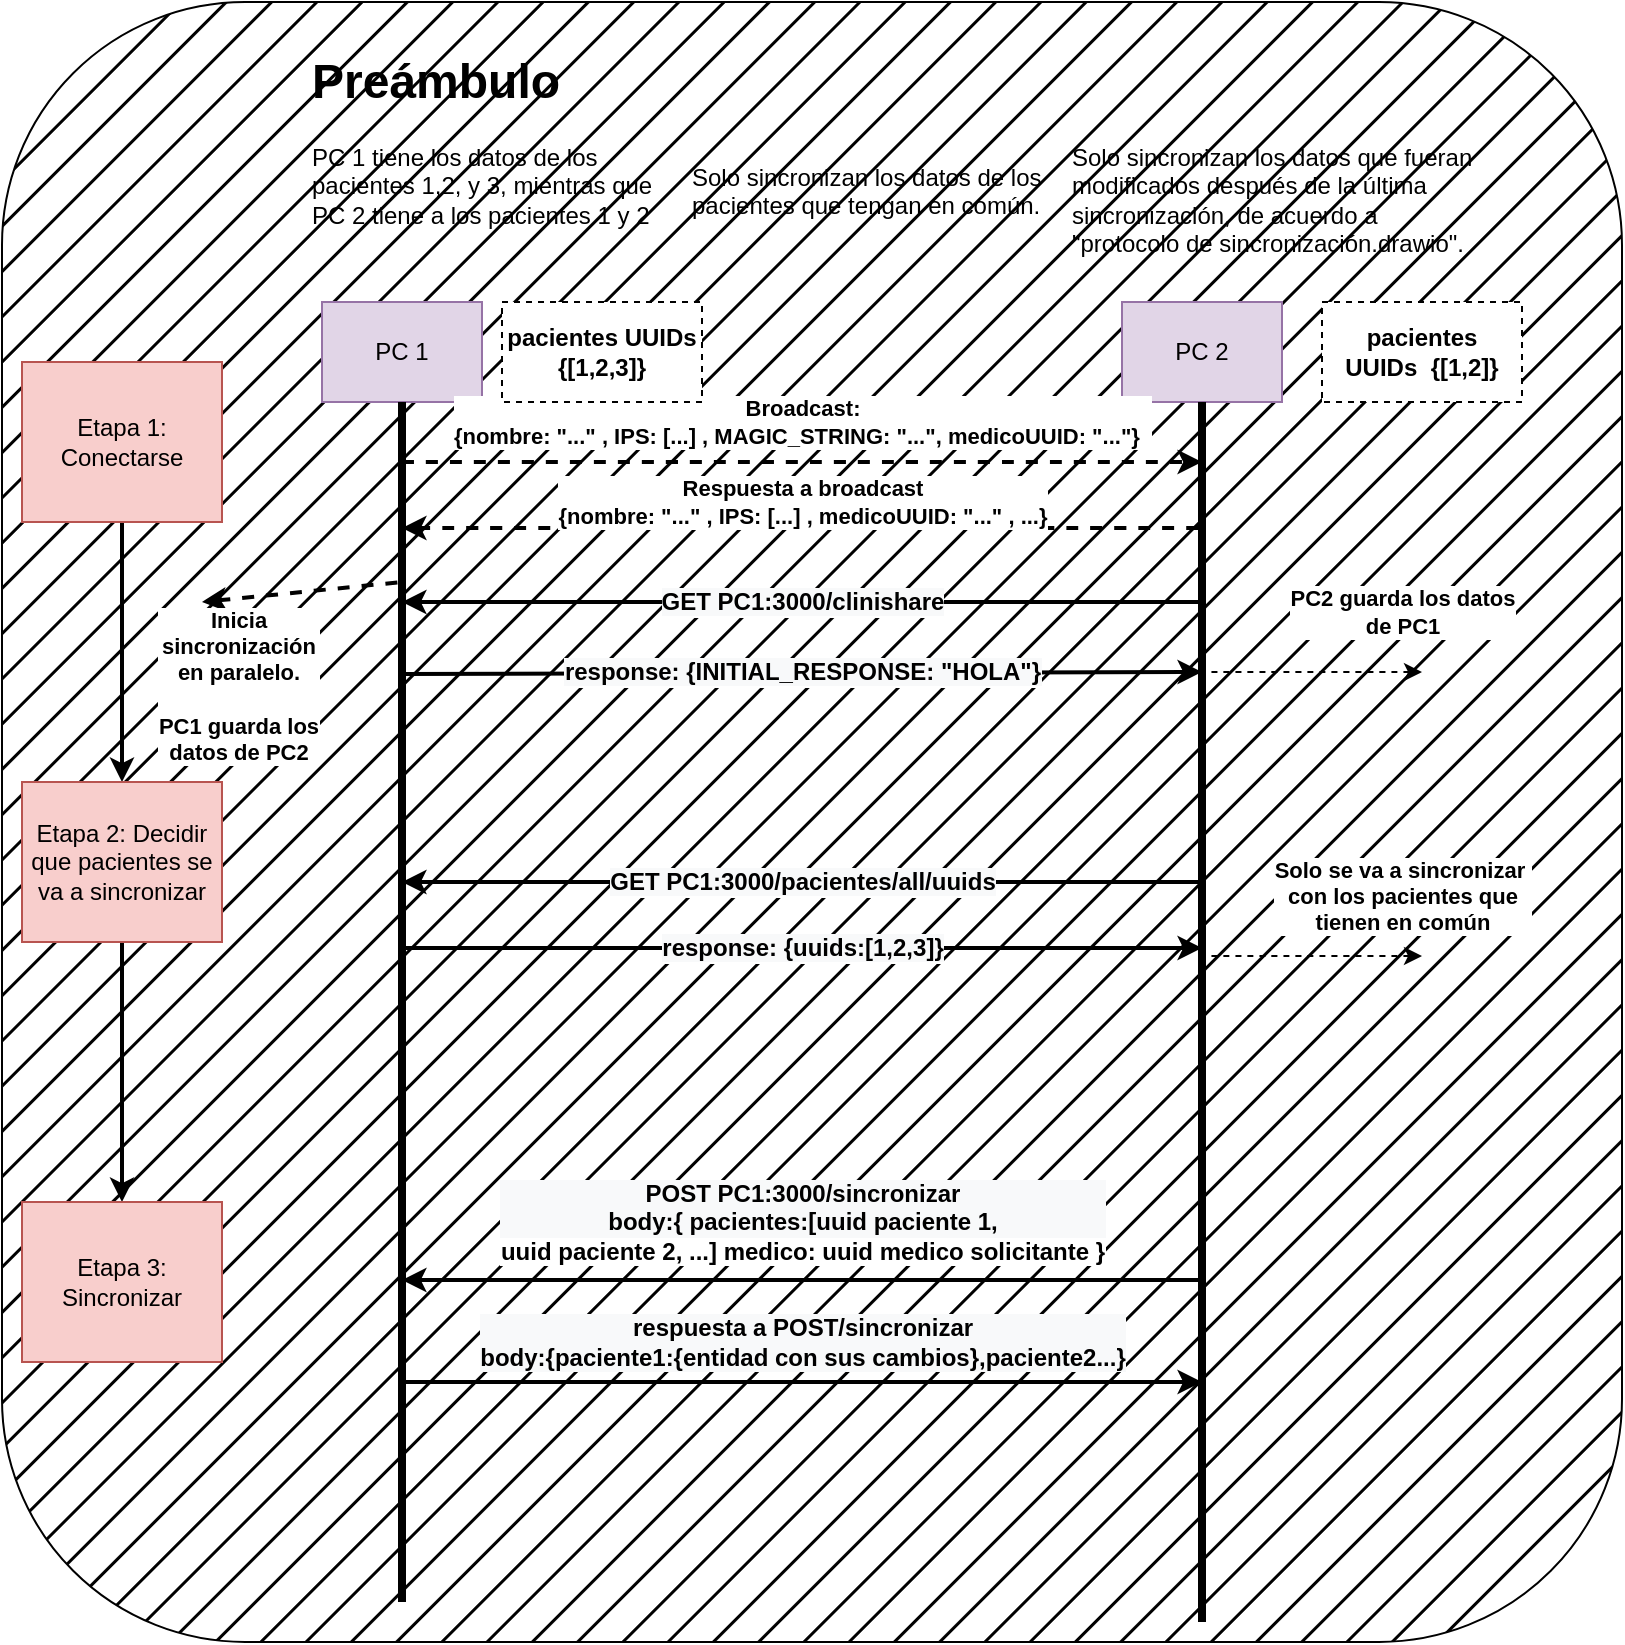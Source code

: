 <mxfile version="20.3.0" type="device"><diagram id="VLIf0nNgDkFs7TsrhZ69" name="Página-1"><mxGraphModel dx="868" dy="549" grid="1" gridSize="10" guides="1" tooltips="1" connect="1" arrows="1" fold="1" page="1" pageScale="1" pageWidth="827" pageHeight="1169" math="0" shadow="0"><root><mxCell id="0"/><mxCell id="1" parent="0"/><mxCell id="vdpGMBAQkQ9gg9myj_68-1" value="" style="rounded=1;whiteSpace=wrap;html=1;fillStyle=hatch;fillColor=#000000;" parent="1" vertex="1"><mxGeometry width="810" height="820" as="geometry"/></mxCell><mxCell id="yIfQxRe4gYQ1XKwhyPl6-1" value="PC 1" style="rounded=0;whiteSpace=wrap;html=1;fillColor=#e1d5e7;strokeColor=#9673a6;" parent="1" vertex="1"><mxGeometry x="160" y="150" width="80" height="50" as="geometry"/></mxCell><mxCell id="yIfQxRe4gYQ1XKwhyPl6-2" value="PC 2" style="rounded=0;whiteSpace=wrap;html=1;fillColor=#e1d5e7;strokeColor=#9673a6;" parent="1" vertex="1"><mxGeometry x="560" y="150" width="80" height="50" as="geometry"/></mxCell><mxCell id="yIfQxRe4gYQ1XKwhyPl6-5" value="&lt;b style=&quot;font-size: 12px; background-color: rgb(248, 249, 250);&quot;&gt;response: {INITIAL_RESPONSE: &quot;HOLA&quot;}&lt;/b&gt;" style="curved=1;endArrow=classic;html=1;rounded=0;strokeWidth=2;" parent="1" edge="1"><mxGeometry y="1" width="50" height="50" relative="1" as="geometry"><mxPoint x="200" y="336" as="sourcePoint"/><mxPoint x="600" y="335" as="targetPoint"/><Array as="points"><mxPoint x="310" y="336"/></Array><mxPoint as="offset"/></mxGeometry></mxCell><mxCell id="yIfQxRe4gYQ1XKwhyPl6-6" value="&lt;b style=&quot;color: rgb(0, 0, 0); font-family: Helvetica; font-size: 12px; font-style: normal; font-variant-ligatures: normal; font-variant-caps: normal; letter-spacing: normal; orphans: 2; text-align: center; text-indent: 0px; text-transform: none; widows: 2; word-spacing: 0px; -webkit-text-stroke-width: 0px; background-color: rgb(248, 249, 250); text-decoration-thickness: initial; text-decoration-style: initial; text-decoration-color: initial;&quot;&gt;GET PC1:3000/clinishare&lt;/b&gt;" style="curved=1;endArrow=classic;html=1;rounded=0;strokeWidth=2;" parent="1" edge="1"><mxGeometry width="50" height="50" relative="1" as="geometry"><mxPoint x="600" y="300" as="sourcePoint"/><mxPoint x="200" y="300" as="targetPoint"/><Array as="points"/><mxPoint as="offset"/></mxGeometry></mxCell><mxCell id="yIfQxRe4gYQ1XKwhyPl6-7" value="Broadcast: &lt;br&gt;{nombre: &quot;...&quot; , IPS: [...] , MAGIC_STRING: &quot;...&quot;, medicoUUID: &quot;...&quot;}&amp;nbsp;&amp;nbsp;" style="curved=1;endArrow=classic;html=1;rounded=0;fontStyle=1;dashed=1;strokeWidth=2;" parent="1" edge="1"><mxGeometry y="20" width="50" height="50" relative="1" as="geometry"><mxPoint x="200" y="230" as="sourcePoint"/><mxPoint x="600" y="230" as="targetPoint"/><Array as="points"/><mxPoint as="offset"/></mxGeometry></mxCell><mxCell id="otS7DoqrIe1z6ZRegbrH-11" style="edgeStyle=orthogonalEdgeStyle;rounded=0;orthogonalLoop=1;jettySize=auto;html=1;strokeWidth=2;" parent="1" source="yIfQxRe4gYQ1XKwhyPl6-14" target="yIfQxRe4gYQ1XKwhyPl6-26" edge="1"><mxGeometry relative="1" as="geometry"/></mxCell><mxCell id="yIfQxRe4gYQ1XKwhyPl6-14" value="Etapa 1: Conectarse" style="text;html=1;strokeColor=#b85450;fillColor=#f8cecc;align=center;verticalAlign=middle;whiteSpace=wrap;rounded=0;" parent="1" vertex="1"><mxGeometry x="10" y="180" width="100" height="80" as="geometry"/></mxCell><mxCell id="yIfQxRe4gYQ1XKwhyPl6-18" value="&lt;div style=&quot;color: rgb(0, 0, 0); font-family: Helvetica; font-size: 12px; font-style: normal; font-variant-ligatures: normal; font-variant-caps: normal; font-weight: 400; letter-spacing: normal; orphans: 2; text-align: center; text-indent: 0px; text-transform: none; widows: 2; word-spacing: 0px; -webkit-text-stroke-width: 0px; background-color: rgb(248, 249, 250); text-decoration-thickness: initial; text-decoration-style: initial; text-decoration-color: initial;&quot;&gt;&lt;b&gt;POST PC1:3000/sincronizar&lt;/b&gt;&lt;/div&gt;&lt;div style=&quot;color: rgb(0, 0, 0); font-family: Helvetica; font-size: 12px; font-style: normal; font-variant-ligatures: normal; font-variant-caps: normal; font-weight: 400; letter-spacing: normal; orphans: 2; text-align: center; text-indent: 0px; text-transform: none; widows: 2; word-spacing: 0px; -webkit-text-stroke-width: 0px; background-color: rgb(248, 249, 250); text-decoration-thickness: initial; text-decoration-style: initial; text-decoration-color: initial;&quot;&gt;&lt;b&gt;body:{ pacientes:[uuid paciente 1,&lt;/b&gt;&lt;/div&gt;&lt;b style=&quot;font-size: 12px;&quot;&gt;uuid paciente 2, ...&lt;/b&gt;&lt;b style=&quot;font-size: 12px;&quot;&gt;] medico: uuid medico solicitante }&lt;/b&gt;&lt;b style=&quot;font-size: 12px;&quot;&gt;&lt;br&gt;&lt;/b&gt;" style="curved=1;endArrow=classic;html=1;rounded=0;strokeWidth=2;" parent="1" edge="1"><mxGeometry y="-29" width="50" height="50" relative="1" as="geometry"><mxPoint x="600" y="639" as="sourcePoint"/><mxPoint x="200" y="639" as="targetPoint"/><Array as="points"/><mxPoint as="offset"/></mxGeometry></mxCell><mxCell id="yIfQxRe4gYQ1XKwhyPl6-19" value="&lt;b style=&quot;color: rgb(0, 0, 0); font-family: Helvetica; font-size: 12px; font-style: normal; font-variant-ligatures: normal; font-variant-caps: normal; letter-spacing: normal; orphans: 2; text-align: center; text-indent: 0px; text-transform: none; widows: 2; word-spacing: 0px; -webkit-text-stroke-width: 0px; background-color: rgb(248, 249, 250); text-decoration-thickness: initial; text-decoration-style: initial; text-decoration-color: initial;&quot;&gt;response: {uuids:[1,2,3]}&lt;/b&gt;" style="curved=1;endArrow=classic;html=1;rounded=0;strokeWidth=2;" parent="1" edge="1"><mxGeometry width="50" height="50" relative="1" as="geometry"><mxPoint x="200" y="473" as="sourcePoint"/><mxPoint x="600" y="473" as="targetPoint"/><Array as="points"><mxPoint x="310" y="473"/><mxPoint x="520" y="473"/></Array></mxGeometry></mxCell><mxCell id="yIfQxRe4gYQ1XKwhyPl6-20" value="&lt;b style=&quot;color: rgb(0, 0, 0); font-family: Helvetica; font-size: 12px; font-style: normal; font-variant-ligatures: normal; font-variant-caps: normal; letter-spacing: normal; orphans: 2; text-align: center; text-indent: 0px; text-transform: none; widows: 2; word-spacing: 0px; -webkit-text-stroke-width: 0px; background-color: rgb(248, 249, 250); text-decoration-thickness: initial; text-decoration-style: initial; text-decoration-color: initial;&quot;&gt;GET PC1:3000/pacientes/all/uuids&lt;/b&gt;" style="endArrow=classic;html=1;rounded=0;strokeWidth=2;" parent="1" edge="1"><mxGeometry width="50" height="50" relative="1" as="geometry"><mxPoint x="600" y="440" as="sourcePoint"/><mxPoint x="200" y="440" as="targetPoint"/></mxGeometry></mxCell><mxCell id="otS7DoqrIe1z6ZRegbrH-17" style="edgeStyle=orthogonalEdgeStyle;rounded=0;orthogonalLoop=1;jettySize=auto;html=1;strokeWidth=2;" parent="1" source="yIfQxRe4gYQ1XKwhyPl6-26" target="yIfQxRe4gYQ1XKwhyPl6-35" edge="1"><mxGeometry relative="1" as="geometry"/></mxCell><mxCell id="yIfQxRe4gYQ1XKwhyPl6-26" value="Etapa 2: Decidir que pacientes se va a sincronizar" style="text;html=1;strokeColor=#b85450;fillColor=#f8cecc;align=center;verticalAlign=middle;whiteSpace=wrap;rounded=0;" parent="1" vertex="1"><mxGeometry x="10" y="390" width="100" height="80" as="geometry"/></mxCell><mxCell id="yIfQxRe4gYQ1XKwhyPl6-35" value="Etapa 3: Sincronizar" style="text;html=1;strokeColor=#b85450;fillColor=#f8cecc;align=center;verticalAlign=middle;whiteSpace=wrap;rounded=0;" parent="1" vertex="1"><mxGeometry x="10" y="600" width="100" height="80" as="geometry"/></mxCell><mxCell id="yIfQxRe4gYQ1XKwhyPl6-36" value="&lt;div style=&quot;color: rgb(0, 0, 0); font-family: Helvetica; font-size: 12px; font-style: normal; font-variant-ligatures: normal; font-variant-caps: normal; font-weight: 400; letter-spacing: normal; orphans: 2; text-align: center; text-indent: 0px; text-transform: none; widows: 2; word-spacing: 0px; -webkit-text-stroke-width: 0px; background-color: rgb(248, 249, 250); text-decoration-thickness: initial; text-decoration-style: initial; text-decoration-color: initial;&quot;&gt;&lt;b&gt;respuesta a POST/sincronizar&lt;/b&gt;&lt;/div&gt;&lt;div style=&quot;color: rgb(0, 0, 0); font-family: Helvetica; font-size: 12px; font-style: normal; font-variant-ligatures: normal; font-variant-caps: normal; font-weight: 400; letter-spacing: normal; orphans: 2; text-align: center; text-indent: 0px; text-transform: none; widows: 2; word-spacing: 0px; -webkit-text-stroke-width: 0px; background-color: rgb(248, 249, 250); text-decoration-thickness: initial; text-decoration-style: initial; text-decoration-color: initial;&quot;&gt;&lt;b&gt;body:{paciente1:{entidad con sus cambios},paciente2...}&lt;/b&gt;&lt;/div&gt;" style="endArrow=classic;html=1;rounded=0;strokeWidth=2;" parent="1" edge="1"><mxGeometry y="20" width="50" height="50" relative="1" as="geometry"><mxPoint x="200" y="690" as="sourcePoint"/><mxPoint x="600" y="690" as="targetPoint"/><mxPoint as="offset"/></mxGeometry></mxCell><mxCell id="yIfQxRe4gYQ1XKwhyPl6-39" value="&lt;b&gt;pacientes UUIDs&amp;nbsp;&lt;/b&gt;&lt;b&gt;&amp;nbsp;{[1,2]}&lt;/b&gt;" style="rounded=0;whiteSpace=wrap;html=1;dashed=1;" parent="1" vertex="1"><mxGeometry x="660" y="150" width="100" height="50" as="geometry"/></mxCell><mxCell id="Yra20irXhIswDzHAr19r-3" value="Respuesta a broadcast&lt;br&gt;{nombre: &quot;...&quot; , IPS: [...] , medicoUUID: &quot;...&quot; , ...}" style="curved=1;endArrow=none;html=1;rounded=0;fontStyle=1;dashed=1;startArrow=classic;startFill=1;endFill=0;strokeWidth=2;" parent="1" edge="1"><mxGeometry y="13" width="50" height="50" relative="1" as="geometry"><mxPoint x="200" y="263" as="sourcePoint"/><mxPoint x="600" y="263" as="targetPoint"/><Array as="points"><mxPoint x="310" y="263"/></Array><mxPoint as="offset"/></mxGeometry></mxCell><mxCell id="otS7DoqrIe1z6ZRegbrH-2" value="" style="endArrow=none;html=1;rounded=0;exitX=0.5;exitY=1;exitDx=0;exitDy=0;strokeWidth=4;" parent="1" source="yIfQxRe4gYQ1XKwhyPl6-1" edge="1"><mxGeometry width="50" height="50" relative="1" as="geometry"><mxPoint x="230" y="260" as="sourcePoint"/><mxPoint x="200" y="800" as="targetPoint"/></mxGeometry></mxCell><mxCell id="otS7DoqrIe1z6ZRegbrH-4" value="" style="endArrow=none;html=1;rounded=0;exitX=0.5;exitY=1;exitDx=0;exitDy=0;strokeWidth=4;" parent="1" edge="1"><mxGeometry width="50" height="50" relative="1" as="geometry"><mxPoint x="600" y="200" as="sourcePoint"/><mxPoint x="600" y="810" as="targetPoint"/></mxGeometry></mxCell><mxCell id="otS7DoqrIe1z6ZRegbrH-5" value="Inicia &lt;br&gt;sincronización&lt;br&gt;en paralelo.&lt;br&gt;&lt;br&gt;PC1 guarda los&lt;br&gt;datos de PC2" style="curved=1;endArrow=none;html=1;rounded=0;fontStyle=1;dashed=1;startArrow=classic;startFill=1;endFill=0;strokeWidth=2;" parent="1" edge="1"><mxGeometry x="-0.724" y="-44" width="50" height="50" relative="1" as="geometry"><mxPoint x="100" y="300" as="sourcePoint"/><mxPoint x="200" y="290" as="targetPoint"/><Array as="points"/><mxPoint as="offset"/></mxGeometry></mxCell><mxCell id="otS7DoqrIe1z6ZRegbrH-6" value="PC2 guarda los datos&lt;br&gt;de PC1" style="curved=1;endArrow=none;html=1;rounded=0;fontStyle=1;dashed=1;startArrow=classic;startFill=1;endFill=0;" parent="1" edge="1"><mxGeometry x="-0.818" y="-30" width="50" height="50" relative="1" as="geometry"><mxPoint x="710" y="335" as="sourcePoint"/><mxPoint x="600" y="335" as="targetPoint"/><Array as="points"/><mxPoint as="offset"/></mxGeometry></mxCell><mxCell id="otS7DoqrIe1z6ZRegbrH-8" value="&lt;h1&gt;Preámbulo&lt;/h1&gt;&lt;p&gt;PC 1 tiene los datos de los pacientes 1,2, y 3, mientras que PC 2 tiene a los pacientes 1 y 2&lt;/p&gt;" style="text;html=1;strokeColor=none;fillColor=none;spacing=5;spacingTop=-20;whiteSpace=wrap;overflow=hidden;rounded=0;" parent="1" vertex="1"><mxGeometry x="150" y="20" width="190" height="120" as="geometry"/></mxCell><mxCell id="otS7DoqrIe1z6ZRegbrH-14" value="&lt;b&gt;pacientes UUIDs {[1,2,3]}&lt;/b&gt;" style="rounded=0;whiteSpace=wrap;html=1;dashed=1;" parent="1" vertex="1"><mxGeometry x="250" y="150" width="100" height="50" as="geometry"/></mxCell><mxCell id="otS7DoqrIe1z6ZRegbrH-15" value="&lt;h1&gt;&lt;br&gt;&lt;/h1&gt;&lt;p&gt;Solo sincronizan los datos de los pacientes que tengan en común.&lt;/p&gt;" style="text;html=1;strokeColor=none;fillColor=none;spacing=5;spacingTop=-20;whiteSpace=wrap;overflow=hidden;rounded=0;" parent="1" vertex="1"><mxGeometry x="340" y="30" width="190" height="120" as="geometry"/></mxCell><mxCell id="otS7DoqrIe1z6ZRegbrH-16" value="&lt;h1&gt;&lt;br&gt;&lt;/h1&gt;&lt;p&gt;Solo sincronizan los datos que fueran modificados después de la última sincronización, de acuerdo a &quot;protocolo de sincronización.drawio&quot;.&lt;/p&gt;" style="text;html=1;strokeColor=none;fillColor=none;spacing=5;spacingTop=-20;whiteSpace=wrap;overflow=hidden;rounded=0;" parent="1" vertex="1"><mxGeometry x="530" y="20" width="210" height="120" as="geometry"/></mxCell><mxCell id="otS7DoqrIe1z6ZRegbrH-18" value="Solo se va a sincronizar&amp;nbsp;&lt;br&gt;con los pacientes que&lt;br&gt;tienen en común" style="curved=1;endArrow=none;html=1;rounded=0;fontStyle=1;dashed=1;startArrow=classic;startFill=1;endFill=0;" parent="1" edge="1"><mxGeometry x="-0.818" y="-30" width="50" height="50" relative="1" as="geometry"><mxPoint x="710" y="477" as="sourcePoint"/><mxPoint x="600" y="477" as="targetPoint"/><Array as="points"/><mxPoint as="offset"/></mxGeometry></mxCell></root></mxGraphModel></diagram></mxfile>
